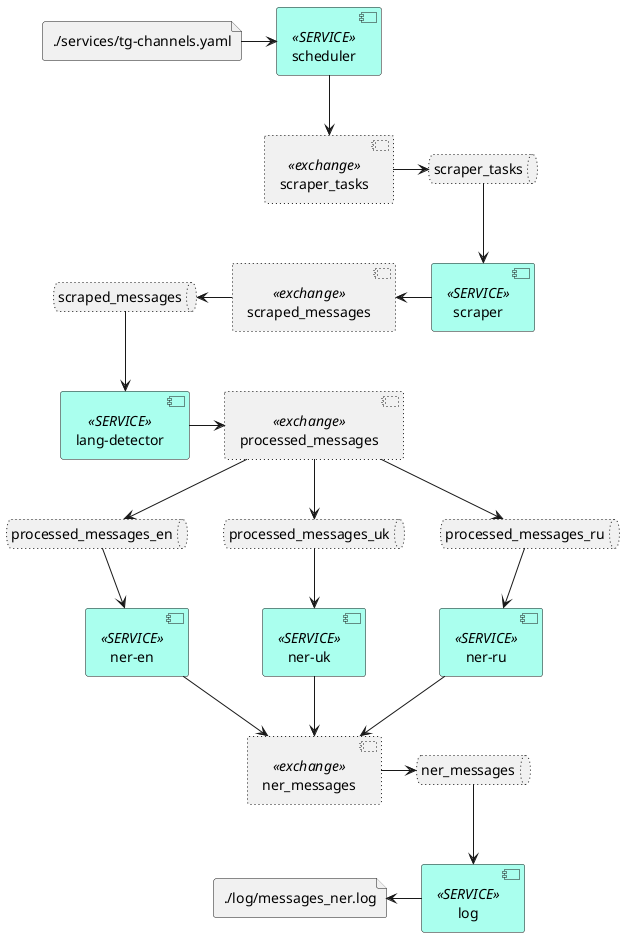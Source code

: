 @startuml
  component scheduler <<SERVICE>> #aaffee
  component scraper <<SERVICE>> #aaffee
  component "lang-detector" <<SERVICE>> as ld #aaffee
  component "ner-uk" <<SERVICE>> as neruk #aaffee
  component "ner-ru" <<SERVICE>> as nerru #aaffee
  component "ner-en" <<SERVICE>> as neren #aaffee
  component log <<SERVICE>> #aaffee
  file "./log/messages_ner.log" as logfile
  file "./services/tg-channels.yaml" as chfile
  
  component scraper_tasks <<exchange>> #line.dotted
  queue "scraper_tasks" as stq #line.dotted
  
  component "scraped_messages" <<exchange>> as sm #line.dotted
  queue "scraped_messages" as smq #line.dotted
  
  component processed_messages <<exchange>> as pm #line.dotted
  queue "processed_messages_en" as pmqen #line.dotted
  queue "processed_messages_uk" as pmquk #line.dotted
  queue "processed_messages_ru" as pmqru #line.dotted
  
  component ner_messages <<exchange>> as nm #line.dotted
  queue "ner_messages" as nmq #line.dotted
  
  
  
  
 chfile -> scheduler 
 scheduler --> scraper_tasks
 scraper_tasks -> stq 
 stq --> scraper
 scraper -l-> sm
 sm -l-> smq
 smq --> ld
 ld -> pm
 pm --> pmqen
 pm --> pmquk
 pm --> pmqru
 
 
 
 
 pmqen --> neren
 pmquk --> neruk
 pmqru --> nerru
 
 neren --> nm
 neruk --> nm
 nerru --> nm

 nm -> nmq 
 
 nmq --> log
 log -l-> logfile
@enduml